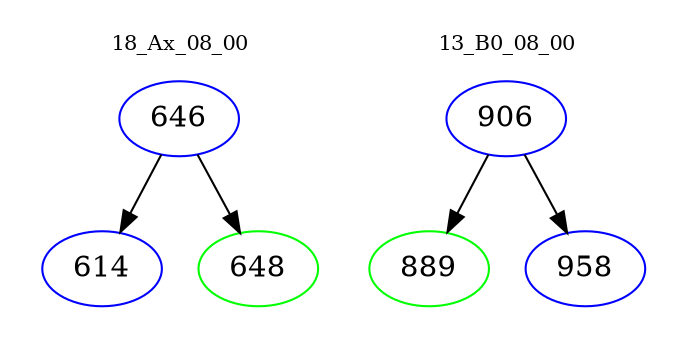 digraph{
subgraph cluster_0 {
color = white
label = "18_Ax_08_00";
fontsize=10;
T0_646 [label="646", color="blue"]
T0_646 -> T0_614 [color="black"]
T0_614 [label="614", color="blue"]
T0_646 -> T0_648 [color="black"]
T0_648 [label="648", color="green"]
}
subgraph cluster_1 {
color = white
label = "13_B0_08_00";
fontsize=10;
T1_906 [label="906", color="blue"]
T1_906 -> T1_889 [color="black"]
T1_889 [label="889", color="green"]
T1_906 -> T1_958 [color="black"]
T1_958 [label="958", color="blue"]
}
}
